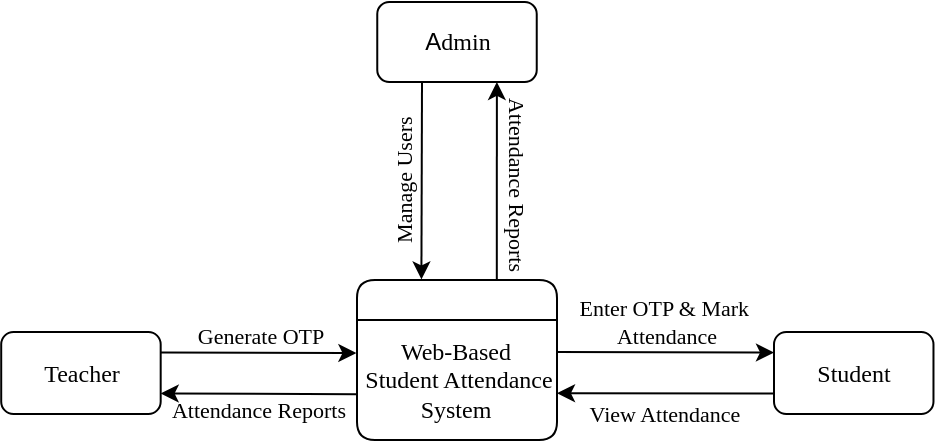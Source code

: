 <mxfile version="26.2.14">
  <diagram name="Page-1" id="6yNFXyjHUGz5_EQVfpbm">
    <mxGraphModel dx="3325" dy="1420" grid="0" gridSize="10" guides="1" tooltips="1" connect="1" arrows="1" fold="1" page="1" pageScale="1" pageWidth="850" pageHeight="1100" math="0" shadow="0">
      <root>
        <mxCell id="0" />
        <mxCell id="1" parent="0" />
        <mxCell id="u8lUyA5vG3xxWKhm5jKq-1" value="A&lt;font face=&quot;Times New Roman&quot;&gt;dmin&lt;/font&gt;" style="rounded=1;whiteSpace=wrap;html=1;container=0;" parent="1" vertex="1">
          <mxGeometry x="281.63" y="50" width="79.74" height="39.98" as="geometry" />
        </mxCell>
        <mxCell id="u8lUyA5vG3xxWKhm5jKq-2" value="&lt;font face=&quot;Times New Roman&quot;&gt;Teacher&lt;/font&gt;" style="rounded=1;whiteSpace=wrap;html=1;container=0;" parent="1" vertex="1">
          <mxGeometry x="93.6" y="215" width="79.74" height="41" as="geometry" />
        </mxCell>
        <mxCell id="u8lUyA5vG3xxWKhm5jKq-3" value="&lt;font face=&quot;Times New Roman&quot;&gt;Student&lt;/font&gt;" style="rounded=1;whiteSpace=wrap;html=1;container=0;" parent="1" vertex="1">
          <mxGeometry x="480" y="215" width="79.74" height="41" as="geometry" />
        </mxCell>
        <mxCell id="u8lUyA5vG3xxWKhm5jKq-5" value="" style="endArrow=classic;html=1;rounded=0;entryX=0.322;entryY=-0.003;entryDx=0;entryDy=0;entryPerimeter=0;" parent="1" edge="1">
          <mxGeometry width="50" height="50" relative="1" as="geometry">
            <mxPoint x="304" y="90" as="sourcePoint" />
            <mxPoint x="303.7" y="188.694" as="targetPoint" />
          </mxGeometry>
        </mxCell>
        <mxCell id="u8lUyA5vG3xxWKhm5jKq-6" value="&lt;font face=&quot;Times New Roman&quot;&gt;Manage Users&lt;/font&gt;" style="edgeLabel;html=1;align=center;verticalAlign=middle;resizable=0;points=[];labelBackgroundColor=default;container=0;rotation=-90;" parent="u8lUyA5vG3xxWKhm5jKq-5" vertex="1" connectable="0">
          <mxGeometry relative="1" as="geometry">
            <mxPoint x="-9" as="offset" />
          </mxGeometry>
        </mxCell>
        <mxCell id="u8lUyA5vG3xxWKhm5jKq-7" value="" style="endArrow=classic;html=1;rounded=0;entryX=0.75;entryY=1;entryDx=0;entryDy=0;exitX=0.699;exitY=-0.001;exitDx=0;exitDy=0;exitPerimeter=0;" parent="1" target="u8lUyA5vG3xxWKhm5jKq-1" edge="1">
          <mxGeometry width="50" height="50" relative="1" as="geometry">
            <mxPoint x="341.4" y="188.898" as="sourcePoint" />
            <mxPoint x="348.08" y="96.978" as="targetPoint" />
          </mxGeometry>
        </mxCell>
        <mxCell id="u8lUyA5vG3xxWKhm5jKq-10" value="&lt;span style=&quot;font-family: &amp;quot;Times New Roman&amp;quot;;&quot;&gt;Attendance Reports&lt;/span&gt;" style="edgeLabel;html=1;align=center;verticalAlign=middle;resizable=0;points=[];container=0;rotation=90;labelBackgroundColor=none;" parent="u8lUyA5vG3xxWKhm5jKq-7" vertex="1" connectable="0">
          <mxGeometry x="0.216" y="-1" relative="1" as="geometry">
            <mxPoint x="9" y="12" as="offset" />
          </mxGeometry>
        </mxCell>
        <mxCell id="u8lUyA5vG3xxWKhm5jKq-11" value="" style="endArrow=classic;html=1;rounded=0;exitX=1;exitY=0.25;exitDx=0;exitDy=0;entryX=0.001;entryY=0.191;entryDx=0;entryDy=0;entryPerimeter=0;" parent="1" source="u8lUyA5vG3xxWKhm5jKq-2" edge="1">
          <mxGeometry width="50" height="50" relative="1" as="geometry">
            <mxPoint x="229.842" y="175.41" as="sourcePoint" />
            <mxPoint x="271.2" y="225.516" as="targetPoint" />
          </mxGeometry>
        </mxCell>
        <mxCell id="u8lUyA5vG3xxWKhm5jKq-12" value="&lt;font face=&quot;Times New Roman&quot;&gt;Generate OTP&lt;/font&gt;" style="edgeLabel;html=1;align=center;verticalAlign=middle;resizable=0;points=[];labelBackgroundColor=none;container=0;" parent="u8lUyA5vG3xxWKhm5jKq-11" vertex="1" connectable="0">
          <mxGeometry x="-0.147" y="-1" relative="1" as="geometry">
            <mxPoint x="8" y="-10" as="offset" />
          </mxGeometry>
        </mxCell>
        <mxCell id="u8lUyA5vG3xxWKhm5jKq-13" value="" style="endArrow=classic;html=1;rounded=0;entryX=1;entryY=0.75;entryDx=0;entryDy=0;exitX=0.004;exitY=0.462;exitDx=0;exitDy=0;exitPerimeter=0;" parent="1" target="u8lUyA5vG3xxWKhm5jKq-2" edge="1">
          <mxGeometry width="50" height="50" relative="1" as="geometry">
            <mxPoint x="271.5" y="246.112" as="sourcePoint" />
            <mxPoint x="179.34" y="231.644" as="targetPoint" />
          </mxGeometry>
        </mxCell>
        <mxCell id="u8lUyA5vG3xxWKhm5jKq-14" value="&lt;span style=&quot;font-family: &amp;quot;Times New Roman&amp;quot;;&quot;&gt;Attendance Reports&lt;/span&gt;" style="edgeLabel;html=1;align=center;verticalAlign=middle;resizable=0;points=[];container=0;labelBackgroundColor=none;" parent="u8lUyA5vG3xxWKhm5jKq-13" vertex="1" connectable="0">
          <mxGeometry x="0.216" y="-1" relative="1" as="geometry">
            <mxPoint x="10" y="9" as="offset" />
          </mxGeometry>
        </mxCell>
        <mxCell id="u8lUyA5vG3xxWKhm5jKq-16" value="" style="endArrow=classic;html=1;rounded=0;entryX=0;entryY=0.25;entryDx=0;entryDy=0;exitX=0.997;exitY=0.266;exitDx=0;exitDy=0;exitPerimeter=0;" parent="1" source="qG8Joo-HrJCL91MUSY3c-47" target="u8lUyA5vG3xxWKhm5jKq-3" edge="1">
          <mxGeometry width="50" height="50" relative="1" as="geometry">
            <mxPoint x="371.5" y="221.592" as="sourcePoint" />
            <mxPoint x="463.36" y="223.156" as="targetPoint" />
          </mxGeometry>
        </mxCell>
        <mxCell id="u8lUyA5vG3xxWKhm5jKq-17" value="&lt;font face=&quot;Times New Roman&quot;&gt;Enter OTP &amp;amp; Mark&amp;nbsp;&lt;/font&gt;&lt;div&gt;&lt;font face=&quot;Times New Roman&quot;&gt;Attendance&lt;/font&gt;&lt;/div&gt;" style="edgeLabel;html=1;align=center;verticalAlign=middle;resizable=0;points=[];labelBackgroundColor=none;container=0;" parent="u8lUyA5vG3xxWKhm5jKq-16" vertex="1" connectable="0">
          <mxGeometry x="-0.147" y="-1" relative="1" as="geometry">
            <mxPoint x="8" y="-16" as="offset" />
          </mxGeometry>
        </mxCell>
        <mxCell id="u8lUyA5vG3xxWKhm5jKq-19" value="" style="endArrow=classic;html=1;rounded=0;entryX=1;entryY=0.61;entryDx=0;entryDy=0;entryPerimeter=0;exitX=0;exitY=0.75;exitDx=0;exitDy=0;" parent="1" source="u8lUyA5vG3xxWKhm5jKq-3" target="qG8Joo-HrJCL91MUSY3c-47" edge="1">
          <mxGeometry width="50" height="50" relative="1" as="geometry">
            <mxPoint x="460.1" y="242" as="sourcePoint" />
            <mxPoint x="371.5" y="242.34" as="targetPoint" />
          </mxGeometry>
        </mxCell>
        <mxCell id="u8lUyA5vG3xxWKhm5jKq-20" value="&lt;span style=&quot;font-family: &amp;quot;Times New Roman&amp;quot;;&quot;&gt;View Attendance&lt;/span&gt;" style="edgeLabel;html=1;align=center;verticalAlign=middle;resizable=0;points=[];container=0;labelBackgroundColor=none;" parent="u8lUyA5vG3xxWKhm5jKq-19" vertex="1" connectable="0">
          <mxGeometry x="0.216" y="-1" relative="1" as="geometry">
            <mxPoint x="11" y="11" as="offset" />
          </mxGeometry>
        </mxCell>
        <mxCell id="qG8Joo-HrJCL91MUSY3c-46" value="" style="swimlane;fontStyle=0;childLayout=stackLayout;horizontal=1;startSize=20;fillColor=#ffffff;horizontalStack=0;resizeParent=1;resizeParentMax=0;resizeLast=0;collapsible=0;marginBottom=0;swimlaneFillColor=#ffffff;strokeColor=default;align=left;verticalAlign=middle;fontFamily=Times New Roman;fontSize=12;fontColor=default;rounded=1;" parent="1" vertex="1">
          <mxGeometry x="271.5" y="189" width="100" height="80" as="geometry" />
        </mxCell>
        <mxCell id="qG8Joo-HrJCL91MUSY3c-47" value="&lt;font face=&quot;Times New Roman&quot;&gt;Web-Based&amp;nbsp;&lt;/font&gt;&lt;div&gt;&lt;font face=&quot;Times New Roman&quot;&gt;Student Attendance&lt;/font&gt;&lt;/div&gt;&lt;div&gt;&lt;font face=&quot;Times New Roman&quot;&gt;System&amp;nbsp;&lt;/font&gt;&lt;/div&gt;" style="text;html=1;align=center;verticalAlign=middle;resizable=0;points=[];autosize=1;strokeColor=none;fillColor=none;fontFamily=Helvetica;fontSize=12;fontColor=default;" parent="qG8Joo-HrJCL91MUSY3c-46" vertex="1">
          <mxGeometry y="20" width="100" height="60" as="geometry" />
        </mxCell>
      </root>
    </mxGraphModel>
  </diagram>
</mxfile>
